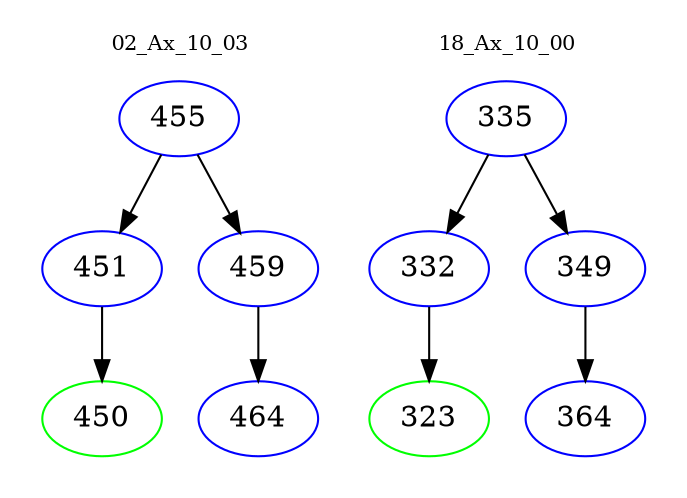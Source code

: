 digraph{
subgraph cluster_0 {
color = white
label = "02_Ax_10_03";
fontsize=10;
T0_455 [label="455", color="blue"]
T0_455 -> T0_451 [color="black"]
T0_451 [label="451", color="blue"]
T0_451 -> T0_450 [color="black"]
T0_450 [label="450", color="green"]
T0_455 -> T0_459 [color="black"]
T0_459 [label="459", color="blue"]
T0_459 -> T0_464 [color="black"]
T0_464 [label="464", color="blue"]
}
subgraph cluster_1 {
color = white
label = "18_Ax_10_00";
fontsize=10;
T1_335 [label="335", color="blue"]
T1_335 -> T1_332 [color="black"]
T1_332 [label="332", color="blue"]
T1_332 -> T1_323 [color="black"]
T1_323 [label="323", color="green"]
T1_335 -> T1_349 [color="black"]
T1_349 [label="349", color="blue"]
T1_349 -> T1_364 [color="black"]
T1_364 [label="364", color="blue"]
}
}
